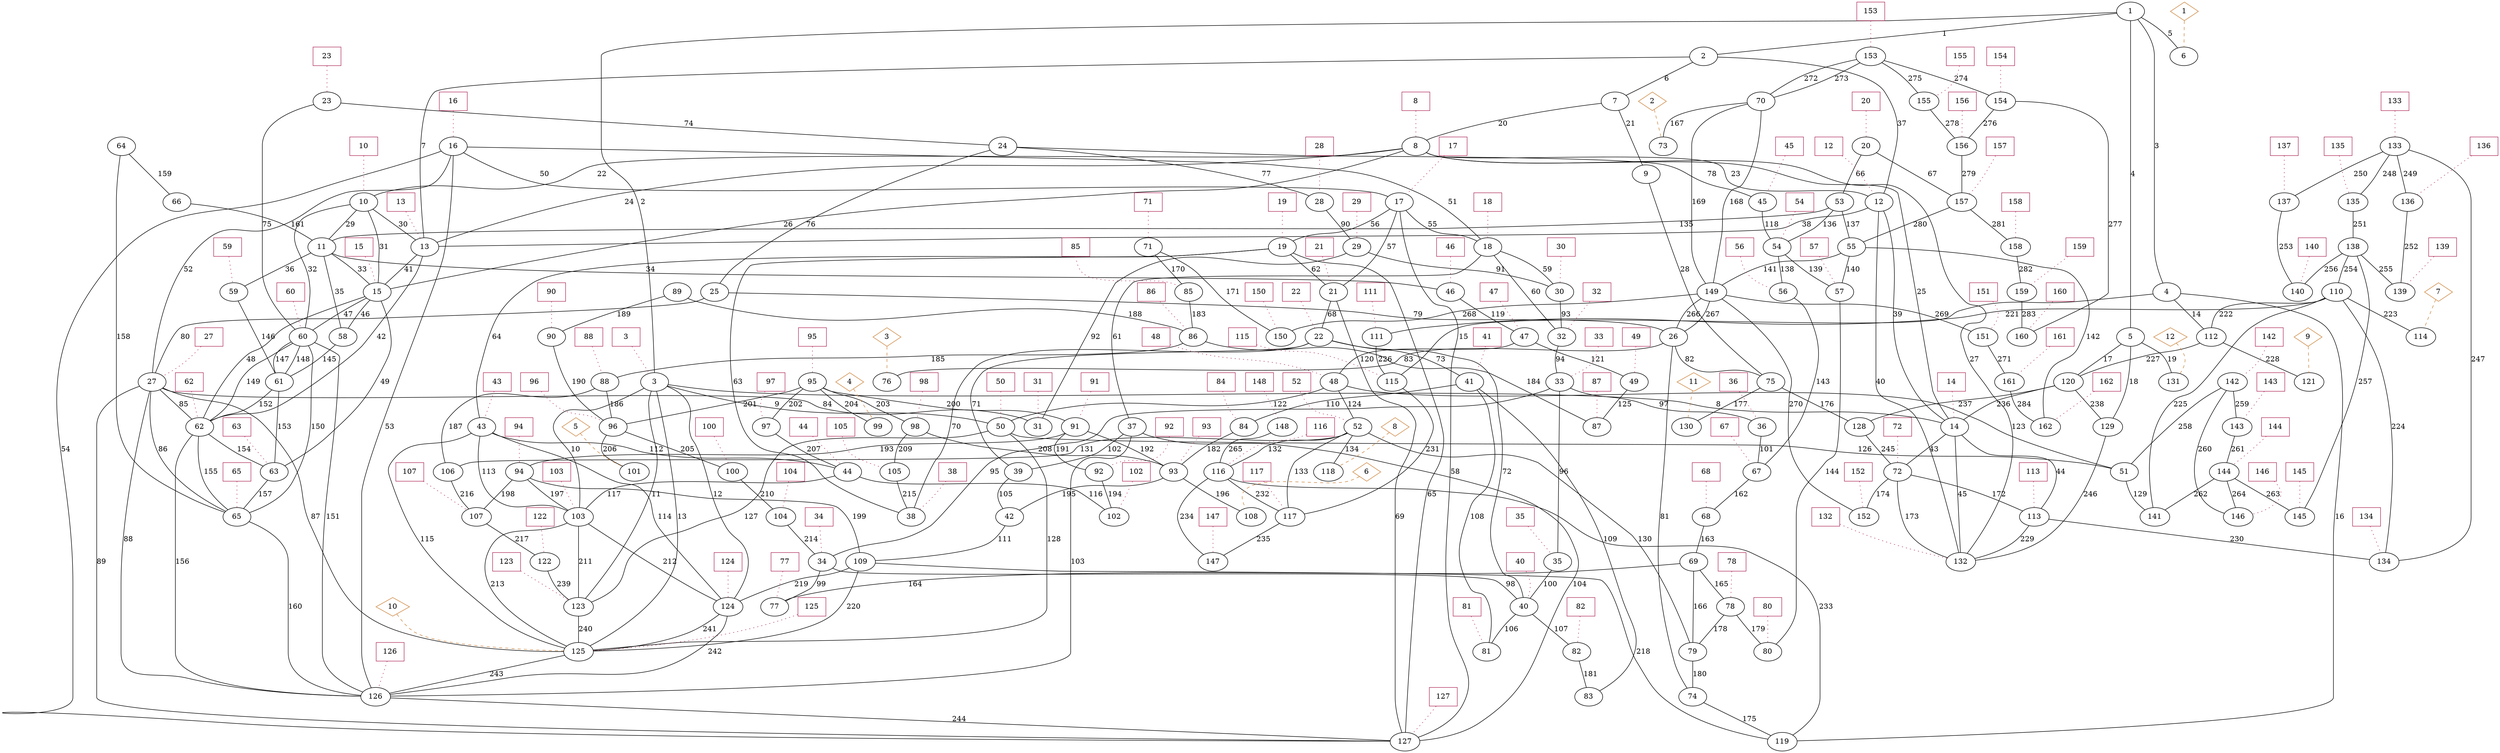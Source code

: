 graph {
  overlap=false
  bus1 [ label="32" ]
  bus2 [ label="29" ]
  bus3 [ label="1" ]
  bus4 [ label="54" ]
  bus5 [ label="78" ]
  bus6 [ label="81" ]
  bus7 [ label="101" ]
  bus8 [ label="2" ]
  bus9 [ label="105" ]
  bus10 [ label="109" ]
  bus11 [ label="74" ]
  bus12 [ label="41" ]
  bus13 [ label="132" ]
  bus14 [ label="153" ]
  bus15 [ label="65" ]
  bus16 [ label="155" ]
  bus17 [ label="51" ]
  bus18 [ label="53" ]
  bus19 [ label="106" ]
  bus20 [ label="119" ]
  bus21 [ label="27" ]
  bus22 [ label="75" ]
  bus23 [ label="42" ]
  bus24 [ label="33" ]
  bus25 [ label="28" ]
  bus26 [ label="50" ]
  bus27 [ label="52" ]
  bus28 [ label="159" ]
  bus29 [ label="111" ]
  bus30 [ label="162" ]
  bus31 [ label="63" ]
  bus32 [ label="121" ]
  bus33 [ label="115" ]
  bus34 [ label="141" ]
  bus35 [ label="92" ]
  bus36 [ label="88" ]
  bus37 [ label="93" ]
  bus38 [ label="26" ]
  bus39 [ label="10" ]
  bus40 [ label="120" ]
  bus41 [ label="77" ]
  bus42 [ label="24" ]
  bus43 [ label="87" ]
  bus44 [ label="117" ]
  bus45 [ label="58" ]
  bus46 [ label="25" ]
  bus47 [ label="114" ]
  bus48 [ label="23" ]
  bus49 [ label="160" ]
  bus50 [ label="154" ]
  bus51 [ label="149" ]
  bus52 [ label="49" ]
  bus53 [ label="59" ]
  bus54 [ label="5" ]
  bus55 [ label="31" ]
  bus56 [ label="89" ]
  bus57 [ label="62" ]
  bus58 [ label="43" ]
  bus59 [ label="122" ]
  bus60 [ label="90" ]
  bus61 [ label="39" ]
  bus62 [ label="143" ]
  bus63 [ label="112" ]
  bus64 [ label="34" ]
  bus65 [ label="44" ]
  bus66 [ label="129" ]
  bus67 [ label="150" ]
  bus68 [ label="137" ]
  bus69 [ label="94" ]
  bus70 [ label="55" ]
  bus71 [ label="86" ]
  bus72 [ label="161" ]
  bus73 [ label="126" ]
  bus74 [ label="17" ]
  bus75 [ label="99" ]
  bus76 [ label="71" ]
  bus77 [ label="152" ]
  bus78 [ label="37" ]
  bus79 [ label="47" ]
  bus80 [ label="9" ]
  bus81 [ label="73" ]
  bus82 [ label="82" ]
  bus83 [ label="12" ]
  bus84 [ label="79" ]
  bus85 [ label="20" ]
  bus86 [ label="146" ]
  bus87 [ label="6" ]
  bus88 [ label="142" ]
  bus89 [ label="84" ]
  bus90 [ label="80" ]
  bus91 [ label="104" ]
  bus92 [ label="124" ]
  bus93 [ label="125" ]
  bus94 [ label="98" ]
  bus95 [ label="113" ]
  bus96 [ label="110" ]
  bus97 [ label="70" ]
  bus98 [ label="14" ]
  bus99 [ label="127" ]
  bus100 [ label="157" ]
  bus101 [ label="7" ]
  bus102 [ label="96" ]
  bus103 [ label="57" ]
  bus104 [ label="123" ]
  bus105 [ label="8" ]
  bus106 [ label="140" ]
  bus107 [ label="64" ]
  bus108 [ label="19" ]
  bus109 [ label="91" ]
  bus110 [ label="107" ]
  bus111 [ label="102" ]
  bus112 [ label="69" ]
  bus113 [ label="60" ]
  bus114 [ label="97" ]
  bus115 [ label="158" ]
  bus116 [ label="4" ]
  bus117 [ label="156" ]
  bus118 [ label="130" ]
  bus119 [ label="144" ]
  bus120 [ label="22" ]
  bus121 [ label="11" ]
  bus122 [ label="35" ]
  bus123 [ label="13" ]
  bus124 [ label="136" ]
  bus125 [ label="134" ]
  bus126 [ label="133" ]
  bus127 [ label="148" ]
  bus128 [ label="131" ]
  bus129 [ label="15" ]
  bus130 [ label="61" ]
  bus131 [ label="67" ]
  bus132 [ label="108" ]
  bus133 [ label="118" ]
  bus134 [ label="16" ]
  bus135 [ label="100" ]
  bus136 [ label="40" ]
  bus137 [ label="21" ]
  bus138 [ label="38" ]
  bus139 [ label="46" ]
  bus140 [ label="72" ]
  bus141 [ label="83" ]
  bus142 [ label="151" ]
  bus143 [ label="45" ]
  bus144 [ label="68" ]
  bus145 [ label="56" ]
  bus146 [ label="116" ]
  bus147 [ label="128" ]
  bus148 [ label="139" ]
  bus149 [ label="145" ]
  bus150 [ label="36" ]
  bus151 [ label="66" ]
  bus152 [ label="76" ]
  bus153 [ label="95" ]
  bus154 [ label="138" ]
  bus155 [ label="85" ]
  bus156 [ label="147" ]
  bus157 [ label="135" ]
  bus158 [ label="48" ]
  bus159 [ label="18" ]
  bus160 [ label="103" ]
  bus161 [ label="30" ]
  bus162 [ label="3" ]
  bus1 -- bus24 [ label="94" ]
  bus2 -- bus55 [ label="92" ]
  bus2 -- bus161 [ label="91" ]
  bus3 -- bus87 [ label="5" ]
  bus3 -- bus8 [ label="1" ]
  bus3 -- bus116 [ label="3" ]
  bus3 -- bus162 [ label="2" ]
  bus3 -- bus54 [ label="4" ]
  bus4 -- bus103 [ label="139" ]
  bus4 -- bus145 [ label="138" ]
  bus5 -- bus90 [ label="179" ]
  bus5 -- bus84 [ label="178" ]
  bus8 -- bus101 [ label="6" ]
  bus8 -- bus123 [ label="7" ]
  bus9 -- bus138 [ label="215" ]
  bus10 -- bus92 [ label="219" ]
  bus10 -- bus20 [ label="218" ]
  bus10 -- bus93 [ label="220" ]
  bus11 -- bus20 [ label="175" ]
  bus12 -- bus89 [ label="110" ]
  bus12 -- bus6 [ label="108" ]
  bus12 -- bus141 [ label="109" ]
  bus14 -- bus97 [ label="272" ]
  bus14 -- bus97 [ label="273" ]
  bus14 -- bus16 [ label="275" ]
  bus14 -- bus50 [ label="274" ]
  bus15 -- bus73 [ label="160" ]
  bus16 -- bus117 [ label="278" ]
  bus17 -- bus34 [ label="129" ]
  bus18 -- bus121 [ label="135" ]
  bus18 -- bus70 [ label="137" ]
  bus18 -- bus4 [ label="136" ]
  bus19 -- bus110 [ label="216" ]
  bus21 -- bus73 [ label="88" ]
  bus21 -- bus57 [ label="85" ]
  bus21 -- bus93 [ label="87" ]
  bus21 -- bus99 [ label="89" ]
  bus21 -- bus15 [ label="86" ]
  bus21 -- bus55 [ label="84" ]
  bus22 -- bus118 [ label="177" ]
  bus22 -- bus147 [ label="176" ]
  bus23 -- bus10 [ label="111" ]
  bus24 -- bus122 [ label="96" ]
  bus24 -- bus150 [ label="97" ]
  bus24 -- bus64 [ label="95" ]
  bus25 -- bus2 [ label="90" ]
  bus26 -- bus104 [ label="127" ]
  bus26 -- bus17 [ label="126" ]
  bus26 -- bus93 [ label="128" ]
  bus27 -- bus133 [ label="134" ]
  bus27 -- bus19 [ label="131" ]
  bus27 -- bus84 [ label="130" ]
  bus27 -- bus44 [ label="133" ]
  bus27 -- bus146 [ label="132" ]
  bus28 -- bus49 [ label="283" ]
  bus29 -- bus33 [ label="226" ]
  bus31 -- bus15 [ label="157" ]
  bus33 -- bus44 [ label="231" ]
  bus35 -- bus111 [ label="194" ]
  bus36 -- bus102 [ label="186" ]
  bus36 -- bus19 [ label="187" ]
  bus37 -- bus132 [ label="196" ]
  bus37 -- bus23 [ label="195" ]
  bus38 -- bus152 [ label="83" ]
  bus38 -- bus11 [ label="81" ]
  bus38 -- bus22 [ label="82" ]
  bus39 -- bus123 [ label="30" ]
  bus39 -- bus113 [ label="32" ]
  bus39 -- bus121 [ label="29" ]
  bus39 -- bus129 [ label="31" ]
  bus40 -- bus98 [ label="236" ]
  bus40 -- bus147 [ label="237" ]
  bus40 -- bus66 [ label="238" ]
  bus42 -- bus46 [ label="76" ]
  bus42 -- bus25 [ label="77" ]
  bus42 -- bus143 [ label="78" ]
  bus44 -- bus156 [ label="235" ]
  bus45 -- bus130 [ label="145" ]
  bus46 -- bus21 [ label="80" ]
  bus46 -- bus38 [ label="79" ]
  bus48 -- bus113 [ label="75" ]
  bus48 -- bus42 [ label="74" ]
  bus50 -- bus117 [ label="276" ]
  bus50 -- bus49 [ label="277" ]
  bus51 -- bus38 [ label="266" ]
  bus51 -- bus38 [ label="267" ]
  bus51 -- bus77 [ label="270" ]
  bus51 -- bus142 [ label="269" ]
  bus51 -- bus67 [ label="268" ]
  bus52 -- bus43 [ label="125" ]
  bus53 -- bus130 [ label="146" ]
  bus54 -- bus128 [ label="19" ]
  bus54 -- bus40 [ label="17" ]
  bus54 -- bus66 [ label="18" ]
  bus56 -- bus71 [ label="188" ]
  bus56 -- bus60 [ label="189" ]
  bus57 -- bus15 [ label="155" ]
  bus57 -- bus31 [ label="154" ]
  bus57 -- bus73 [ label="156" ]
  bus58 -- bus65 [ label="112" ]
  bus58 -- bus160 [ label="113" ]
  bus58 -- bus93 [ label="115" ]
  bus58 -- bus92 [ label="114" ]
  bus59 -- bus104 [ label="239" ]
  bus60 -- bus102 [ label="190" ]
  bus61 -- bus23 [ label="105" ]
  bus62 -- bus119 [ label="261" ]
  bus63 -- bus32 [ label="228" ]
  bus63 -- bus40 [ label="227" ]
  bus64 -- bus136 [ label="98" ]
  bus64 -- bus41 [ label="99" ]
  bus65 -- bus160 [ label="117" ]
  bus65 -- bus111 [ label="116" ]
  bus66 -- bus13 [ label="246" ]
  bus68 -- bus106 [ label="253" ]
  bus69 -- bus10 [ label="199" ]
  bus69 -- bus160 [ label="197" ]
  bus69 -- bus110 [ label="198" ]
  bus70 -- bus30 [ label="142" ]
  bus70 -- bus51 [ label="141" ]
  bus70 -- bus103 [ label="140" ]
  bus71 -- bus43 [ label="184" ]
  bus71 -- bus36 [ label="185" ]
  bus72 -- bus30 [ label="284" ]
  bus73 -- bus99 [ label="244" ]
  bus74 -- bus159 [ label="55" ]
  bus74 -- bus137 [ label="57" ]
  bus74 -- bus108 [ label="56" ]
  bus74 -- bus99 [ label="58" ]
  bus76 -- bus67 [ label="171" ]
  bus76 -- bus155 [ label="170" ]
  bus78 -- bus73 [ label="103" ]
  bus78 -- bus61 [ label="102" ]
  bus78 -- bus99 [ label="104" ]
  bus79 -- bus158 [ label="120" ]
  bus79 -- bus52 [ label="121" ]
  bus80 -- bus22 [ label="28" ]
  bus82 -- bus141 [ label="181" ]
  bus83 -- bus8 [ label="37" ]
  bus83 -- bus98 [ label="39" ]
  bus83 -- bus123 [ label="38" ]
  bus83 -- bus13 [ label="40" ]
  bus84 -- bus11 [ label="180" ]
  bus85 -- bus18 [ label="66" ]
  bus85 -- bus100 [ label="67" ]
  bus88 -- bus17 [ label="258" ]
  bus88 -- bus86 [ label="260" ]
  bus88 -- bus62 [ label="259" ]
  bus89 -- bus37 [ label="182" ]
  bus91 -- bus64 [ label="214" ]
  bus92 -- bus73 [ label="242" ]
  bus92 -- bus93 [ label="241" ]
  bus93 -- bus73 [ label="243" ]
  bus94 -- bus37 [ label="208" ]
  bus94 -- bus9 [ label="209" ]
  bus95 -- bus125 [ label="230" ]
  bus95 -- bus13 [ label="229" ]
  bus96 -- bus47 [ label="223" ]
  bus96 -- bus63 [ label="222" ]
  bus96 -- bus125 [ label="224" ]
  bus96 -- bus34 [ label="225" ]
  bus96 -- bus29 [ label="221" ]
  bus97 -- bus81 [ label="167" ]
  bus97 -- bus51 [ label="168" ]
  bus97 -- bus51 [ label="169" ]
  bus98 -- bus140 [ label="43" ]
  bus98 -- bus13 [ label="45" ]
  bus98 -- bus95 [ label="44" ]
  bus100 -- bus70 [ label="280" ]
  bus100 -- bus115 [ label="281" ]
  bus101 -- bus105 [ label="20" ]
  bus101 -- bus80 [ label="21" ]
  bus102 -- bus7 [ label="206" ]
  bus102 -- bus135 [ label="205" ]
  bus103 -- bus90 [ label="144" ]
  bus104 -- bus93 [ label="240" ]
  bus105 -- bus129 [ label="26" ]
  bus105 -- bus123 [ label="24" ]
  bus105 -- bus83 [ label="23" ]
  bus105 -- bus13 [ label="27" ]
  bus105 -- bus98 [ label="25" ]
  bus105 -- bus39 [ label="22" ]
  bus107 -- bus151 [ label="159" ]
  bus107 -- bus15 [ label="158" ]
  bus108 -- bus99 [ label="65" ]
  bus108 -- bus138 [ label="63" ]
  bus108 -- bus137 [ label="62" ]
  bus108 -- bus58 [ label="64" ]
  bus109 -- bus37 [ label="192" ]
  bus109 -- bus69 [ label="193" ]
  bus109 -- bus35 [ label="191" ]
  bus110 -- bus59 [ label="217" ]
  bus112 -- bus5 [ label="165" ]
  bus112 -- bus41 [ label="164" ]
  bus112 -- bus84 [ label="166" ]
  bus113 -- bus130 [ label="148" ]
  bus113 -- bus130 [ label="147" ]
  bus113 -- bus57 [ label="149" ]
  bus113 -- bus73 [ label="151" ]
  bus113 -- bus15 [ label="150" ]
  bus114 -- bus65 [ label="207" ]
  bus115 -- bus28 [ label="282" ]
  bus116 -- bus33 [ label="15" ]
  bus116 -- bus63 [ label="14" ]
  bus116 -- bus20 [ label="16" ]
  bus117 -- bus100 [ label="279" ]
  bus119 -- bus34 [ label="262" ]
  bus119 -- bus149 [ label="263" ]
  bus119 -- bus86 [ label="264" ]
  bus120 -- bus61 [ label="71" ]
  bus120 -- bus12 [ label="73" ]
  bus120 -- bus138 [ label="70" ]
  bus120 -- bus136 [ label="72" ]
  bus121 -- bus139 [ label="34" ]
  bus121 -- bus45 [ label="35" ]
  bus121 -- bus129 [ label="33" ]
  bus121 -- bus53 [ label="36" ]
  bus122 -- bus136 [ label="100" ]
  bus123 -- bus129 [ label="41" ]
  bus123 -- bus57 [ label="42" ]
  bus124 -- bus148 [ label="252" ]
  bus126 -- bus125 [ label="247" ]
  bus126 -- bus68 [ label="250" ]
  bus126 -- bus124 [ label="249" ]
  bus126 -- bus157 [ label="248" ]
  bus127 -- bus146 [ label="265" ]
  bus129 -- bus45 [ label="46" ]
  bus129 -- bus57 [ label="48" ]
  bus129 -- bus31 [ label="49" ]
  bus129 -- bus113 [ label="47" ]
  bus130 -- bus57 [ label="152" ]
  bus130 -- bus31 [ label="153" ]
  bus131 -- bus144 [ label="162" ]
  bus134 -- bus99 [ label="54" ]
  bus134 -- bus74 [ label="50" ]
  bus134 -- bus159 [ label="51" ]
  bus134 -- bus73 [ label="53" ]
  bus134 -- bus21 [ label="52" ]
  bus135 -- bus91 [ label="210" ]
  bus136 -- bus6 [ label="106" ]
  bus136 -- bus82 [ label="107" ]
  bus137 -- bus120 [ label="68" ]
  bus137 -- bus99 [ label="69" ]
  bus139 -- bus79 [ label="119" ]
  bus140 -- bus95 [ label="172" ]
  bus140 -- bus13 [ label="173" ]
  bus140 -- bus77 [ label="174" ]
  bus142 -- bus72 [ label="271" ]
  bus143 -- bus4 [ label="118" ]
  bus144 -- bus112 [ label="163" ]
  bus145 -- bus131 [ label="143" ]
  bus146 -- bus20 [ label="233" ]
  bus146 -- bus156 [ label="234" ]
  bus146 -- bus44 [ label="232" ]
  bus147 -- bus140 [ label="245" ]
  bus150 -- bus131 [ label="101" ]
  bus151 -- bus121 [ label="161" ]
  bus153 -- bus75 [ label="204" ]
  bus153 -- bus109 [ label="200" ]
  bus153 -- bus114 [ label="202" ]
  bus153 -- bus94 [ label="203" ]
  bus153 -- bus102 [ label="201" ]
  bus154 -- bus96 [ label="254" ]
  bus154 -- bus149 [ label="257" ]
  bus154 -- bus148 [ label="255" ]
  bus154 -- bus106 [ label="256" ]
  bus155 -- bus71 [ label="183" ]
  bus157 -- bus154 [ label="251" ]
  bus158 -- bus26 [ label="122" ]
  bus158 -- bus17 [ label="123" ]
  bus158 -- bus27 [ label="124" ]
  bus159 -- bus78 [ label="61" ]
  bus159 -- bus161 [ label="59" ]
  bus159 -- bus1 [ label="60" ]
  bus160 -- bus93 [ label="213" ]
  bus160 -- bus92 [ label="212" ]
  bus160 -- bus104 [ label="211" ]
  bus161 -- bus1 [ label="93" ]
  bus162 -- bus26 [ label="9" ]
  bus162 -- bus92 [ label="12" ]
  bus162 -- bus160 [ label="10" ]
  bus162 -- bus93 [ label="13" ]
  bus162 -- bus98 [ label="8" ]
  bus162 -- bus104 [ label="11" ]
  load1 [ shape=box color=maroon label="46" ]
  load1 -- bus139 [ style=dotted color=maroon ]
  load2 [ shape=box color=maroon label="43" ]
  load2 -- bus58 [ style=dotted color=maroon ]
  load3 [ shape=box color=maroon label="3" ]
  load3 -- bus162 [ style=dotted color=maroon ]
  load4 [ shape=box color=maroon label="82" ]
  load4 -- bus82 [ style=dotted color=maroon ]
  load5 [ shape=box color=maroon label="116" ]
  load5 -- bus146 [ style=dotted color=maroon ]
  load6 [ shape=box color=maroon label="123" ]
  load6 -- bus104 [ style=dotted color=maroon ]
  load7 [ shape=box color=maroon label="150" ]
  load7 -- bus67 [ style=dotted color=maroon ]
  load8 [ shape=box color=maroon label="8" ]
  load8 -- bus105 [ style=dotted color=maroon ]
  load9 [ shape=box color=maroon label="158" ]
  load9 -- bus115 [ style=dotted color=maroon ]
  load10 [ shape=box color=maroon label="10" ]
  load10 -- bus39 [ style=dotted color=maroon ]
  load11 [ shape=box color=maroon label="107" ]
  load11 -- bus110 [ style=dotted color=maroon ]
  load12 [ shape=box color=maroon label="59" ]
  load12 -- bus53 [ style=dotted color=maroon ]
  load13 [ shape=box color=maroon label="95" ]
  load13 -- bus153 [ style=dotted color=maroon ]
  load14 [ shape=box color=maroon label="78" ]
  load14 -- bus5 [ style=dotted color=maroon ]
  load15 [ shape=box color=maroon label="81" ]
  load15 -- bus6 [ style=dotted color=maroon ]
  load16 [ shape=box color=maroon label="155" ]
  load16 -- bus16 [ style=dotted color=maroon ]
  load17 [ shape=box color=maroon label="40" ]
  load17 -- bus136 [ style=dotted color=maroon ]
  load18 [ shape=box color=maroon label="111" ]
  load18 -- bus29 [ style=dotted color=maroon ]
  load19 [ shape=box color=maroon label="60" ]
  load19 -- bus113 [ style=dotted color=maroon ]
  load20 [ shape=box color=maroon label="47" ]
  load20 -- bus79 [ style=dotted color=maroon ]
  load21 [ shape=box color=maroon label="41" ]
  load21 -- bus12 [ style=dotted color=maroon ]
  load22 [ shape=box color=maroon label="77" ]
  load22 -- bus41 [ style=dotted color=maroon ]
  load23 [ shape=box color=maroon label="80" ]
  load23 -- bus90 [ style=dotted color=maroon ]
  load24 [ shape=box color=maroon label="160" ]
  load24 -- bus49 [ style=dotted color=maroon ]
  load25 [ shape=box color=maroon label="93" ]
  load25 -- bus37 [ style=dotted color=maroon ]
  load26 [ shape=box color=maroon label="139" ]
  load26 -- bus148 [ style=dotted color=maroon ]
  load27 [ shape=box color=maroon label="134" ]
  load27 -- bus125 [ style=dotted color=maroon ]
  load28 [ shape=box color=maroon label="140" ]
  load28 -- bus106 [ style=dotted color=maroon ]
  load29 [ shape=box color=maroon label="38" ]
  load29 -- bus138 [ style=dotted color=maroon ]
  load30 [ shape=box color=maroon label="18" ]
  load30 -- bus159 [ style=dotted color=maroon ]
  load31 [ shape=box color=maroon label="115" ]
  load31 -- bus33 [ style=dotted color=maroon ]
  load32 [ shape=box color=maroon label="35" ]
  load32 -- bus122 [ style=dotted color=maroon ]
  load33 [ shape=box color=maroon label="133" ]
  load33 -- bus126 [ style=dotted color=maroon ]
  load34 [ shape=box color=maroon label="87" ]
  load34 -- bus43 [ style=dotted color=maroon ]
  load35 [ shape=box color=maroon label="36" ]
  load35 -- bus150 [ style=dotted color=maroon ]
  load36 [ shape=box color=maroon label="34" ]
  load36 -- bus64 [ style=dotted color=maroon ]
  load37 [ shape=box color=maroon label="72" ]
  load37 -- bus140 [ style=dotted color=maroon ]
  load38 [ shape=box color=maroon label="88" ]
  load38 -- bus36 [ style=dotted color=maroon ]
  load39 [ shape=box color=maroon label="13" ]
  load39 -- bus123 [ style=dotted color=maroon ]
  load40 [ shape=box color=maroon label="45" ]
  load40 -- bus143 [ style=dotted color=maroon ]
  load41 [ shape=box color=maroon label="135" ]
  load41 -- bus157 [ style=dotted color=maroon ]
  load42 [ shape=box color=maroon label="92" ]
  load42 -- bus35 [ style=dotted color=maroon ]
  load43 [ shape=box color=maroon label="62" ]
  load43 -- bus57 [ style=dotted color=maroon ]
  load44 [ shape=box color=maroon label="136" ]
  load44 -- bus124 [ style=dotted color=maroon ]
  load45 [ shape=box color=maroon label="56" ]
  load45 -- bus145 [ style=dotted color=maroon ]
  load46 [ shape=box color=maroon label="161" ]
  load46 -- bus72 [ style=dotted color=maroon ]
  load47 [ shape=box color=maroon label="48" ]
  load47 -- bus158 [ style=dotted color=maroon ]
  load48 [ shape=box color=maroon label="63" ]
  load48 -- bus31 [ style=dotted color=maroon ]
  load49 [ shape=box color=maroon label="142" ]
  load49 -- bus88 [ style=dotted color=maroon ]
  load50 [ shape=box color=maroon label="84" ]
  load50 -- bus89 [ style=dotted color=maroon ]
  load51 [ shape=box color=maroon label="132" ]
  load51 -- bus13 [ style=dotted color=maroon ]
  load52 [ shape=box color=maroon label="28" ]
  load52 -- bus25 [ style=dotted color=maroon ]
  load53 [ shape=box color=maroon label="147" ]
  load53 -- bus156 [ style=dotted color=maroon ]
  load54 [ shape=box color=maroon label="103" ]
  load54 -- bus160 [ style=dotted color=maroon ]
  load55 [ shape=box color=maroon label="52" ]
  load55 -- bus27 [ style=dotted color=maroon ]
  load56 [ shape=box color=maroon label="68" ]
  load56 -- bus144 [ style=dotted color=maroon ]
  load57 [ shape=box color=maroon label="17" ]
  load57 -- bus74 [ style=dotted color=maroon ]
  load58 [ shape=box color=maroon label="105" ]
  load58 -- bus9 [ style=dotted color=maroon ]
  load59 [ shape=box color=maroon label="124" ]
  load59 -- bus92 [ style=dotted color=maroon ]
  load60 [ shape=box color=maroon label="20" ]
  load60 -- bus85 [ style=dotted color=maroon ]
  load61 [ shape=box color=maroon label="117" ]
  load61 -- bus44 [ style=dotted color=maroon ]
  load62 [ shape=box color=maroon label="31" ]
  load62 -- bus55 [ style=dotted color=maroon ]
  load63 [ shape=box color=maroon label="14" ]
  load63 -- bus98 [ style=dotted color=maroon ]
  load64 [ shape=box color=maroon label="126" ]
  load64 -- bus73 [ style=dotted color=maroon ]
  load65 [ shape=box color=maroon label="122" ]
  load65 -- bus59 [ style=dotted color=maroon ]
  load66 [ shape=box color=maroon label="153" ]
  load66 -- bus14 [ style=dotted color=maroon ]
  load67 [ shape=box color=maroon label="146" ]
  load67 -- bus86 [ style=dotted color=maroon ]
  load68 [ shape=box color=maroon label="162" ]
  load68 -- bus30 [ style=dotted color=maroon ]
  load69 [ shape=box color=maroon label="159" ]
  load69 -- bus28 [ style=dotted color=maroon ]
  load70 [ shape=box color=maroon label="102" ]
  load70 -- bus111 [ style=dotted color=maroon ]
  load71 [ shape=box color=maroon label="22" ]
  load71 -- bus120 [ style=dotted color=maroon ]
  load72 [ shape=box color=maroon label="15" ]
  load72 -- bus129 [ style=dotted color=maroon ]
  load73 [ shape=box color=maroon label="144" ]
  load73 -- bus119 [ style=dotted color=maroon ]
  load74 [ shape=box color=maroon label="86" ]
  load74 -- bus71 [ style=dotted color=maroon ]
  load75 [ shape=box color=maroon label="16" ]
  load75 -- bus134 [ style=dotted color=maroon ]
  load76 [ shape=box color=maroon label="94" ]
  load76 -- bus69 [ style=dotted color=maroon ]
  load77 [ shape=box color=maroon label="30" ]
  load77 -- bus161 [ style=dotted color=maroon ]
  load78 [ shape=box color=maroon label="137" ]
  load78 -- bus68 [ style=dotted color=maroon ]
  load79 [ shape=box color=maroon label="156" ]
  load79 -- bus117 [ style=dotted color=maroon ]
  load80 [ shape=box color=maroon label="151" ]
  load80 -- bus142 [ style=dotted color=maroon ]
  load81 [ shape=box color=maroon label="100" ]
  load81 -- bus135 [ style=dotted color=maroon ]
  load82 [ shape=box color=maroon label="90" ]
  load82 -- bus60 [ style=dotted color=maroon ]
  load83 [ shape=box color=maroon label="145" ]
  load83 -- bus149 [ style=dotted color=maroon ]
  load84 [ shape=box color=maroon label="12" ]
  load84 -- bus83 [ style=dotted color=maroon ]
  load85 [ shape=box color=maroon label="33" ]
  load85 -- bus24 [ style=dotted color=maroon ]
  load86 [ shape=box color=maroon label="19" ]
  load86 -- bus108 [ style=dotted color=maroon ]
  load87 [ shape=box color=maroon label="49" ]
  load87 -- bus52 [ style=dotted color=maroon ]
  load88 [ shape=box color=maroon label="21" ]
  load88 -- bus137 [ style=dotted color=maroon ]
  load89 [ shape=box color=maroon label="23" ]
  load89 -- bus48 [ style=dotted color=maroon ]
  load90 [ shape=box color=maroon label="91" ]
  load90 -- bus109 [ style=dotted color=maroon ]
  load91 [ shape=box color=maroon label="97" ]
  load91 -- bus114 [ style=dotted color=maroon ]
  load92 [ shape=box color=maroon label="157" ]
  load92 -- bus100 [ style=dotted color=maroon ]
  load93 [ shape=box color=maroon label="27" ]
  load93 -- bus21 [ style=dotted color=maroon ]
  load94 [ shape=box color=maroon label="148" ]
  load94 -- bus127 [ style=dotted color=maroon ]
  load95 [ shape=box color=maroon label="57" ]
  load95 -- bus103 [ style=dotted color=maroon ]
  load96 [ shape=box color=maroon label="32" ]
  load96 -- bus1 [ style=dotted color=maroon ]
  load97 [ shape=box color=maroon label="54" ]
  load97 -- bus4 [ style=dotted color=maroon ]
  load98 [ shape=box color=maroon label="67" ]
  load98 -- bus131 [ style=dotted color=maroon ]
  load99 [ shape=box color=maroon label="104" ]
  load99 -- bus91 [ style=dotted color=maroon ]
  load100 [ shape=box color=maroon label="125" ]
  load100 -- bus93 [ style=dotted color=maroon ]
  load101 [ shape=box color=maroon label="65" ]
  load101 -- bus15 [ style=dotted color=maroon ]
  load102 [ shape=box color=maroon label="98" ]
  load102 -- bus94 [ style=dotted color=maroon ]
  load103 [ shape=box color=maroon label="85" ]
  load103 -- bus155 [ style=dotted color=maroon ]
  load104 [ shape=box color=maroon label="50" ]
  load104 -- bus26 [ style=dotted color=maroon ]
  load105 [ shape=box color=maroon label="96" ]
  load105 -- bus102 [ style=dotted color=maroon ]
  load106 [ shape=box color=maroon label="113" ]
  load106 -- bus95 [ style=dotted color=maroon ]
  load107 [ shape=box color=maroon label="143" ]
  load107 -- bus62 [ style=dotted color=maroon ]
  load108 [ shape=box color=maroon label="127" ]
  load108 -- bus99 [ style=dotted color=maroon ]
  load109 [ shape=box color=maroon label="71" ]
  load109 -- bus76 [ style=dotted color=maroon ]
  load110 [ shape=box color=maroon label="29" ]
  load110 -- bus2 [ style=dotted color=maroon ]
  load111 [ shape=box color=maroon label="152" ]
  load111 -- bus77 [ style=dotted color=maroon ]
  load112 [ shape=box color=maroon label="154" ]
  load112 -- bus50 [ style=dotted color=maroon ]
  load113 [ shape=box color=maroon label="44" ]
  load113 -- bus65 [ style=dotted color=maroon ]
  thermal1 [ shape=diamond color=peru label="4" ]
  thermal1 -- bus75 [ style=dashed color=peru ]
  thermal2 [ shape=diamond color=peru label="1" ]
  thermal2 -- bus87 [ style=dashed color=peru ]
  thermal3 [ shape=diamond color=peru label="12" ]
  thermal3 -- bus128 [ style=dashed color=peru ]
  thermal4 [ shape=diamond color=peru label="2" ]
  thermal4 -- bus81 [ style=dashed color=peru ]
  thermal5 [ shape=diamond color=peru label="6" ]
  thermal5 -- bus132 [ style=dashed color=peru ]
  thermal6 [ shape=diamond color=peru label="11" ]
  thermal6 -- bus118 [ style=dashed color=peru ]
  thermal7 [ shape=diamond color=peru label="5" ]
  thermal7 -- bus7 [ style=dashed color=peru ]
  thermal8 [ shape=diamond color=peru label="7" ]
  thermal8 -- bus47 [ style=dashed color=peru ]
  thermal9 [ shape=diamond color=peru label="8" ]
  thermal9 -- bus133 [ style=dashed color=peru ]
  thermal10 [ shape=diamond color=peru label="10" ]
  thermal10 -- bus93 [ style=dashed color=peru ]
  thermal11 [ shape=diamond color=peru label="9" ]
  thermal11 -- bus32 [ style=dashed color=peru ]
  thermal12 [ shape=diamond color=peru label="3" ]
  thermal12 -- bus152 [ style=dashed color=peru ]
}
